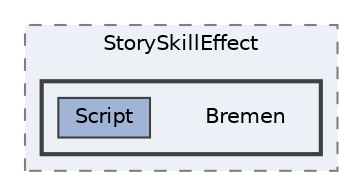 digraph "007_Effect/StorySkillEffect/Bremen"
{
 // LATEX_PDF_SIZE
  bgcolor="transparent";
  edge [fontname=Helvetica,fontsize=10,labelfontname=Helvetica,labelfontsize=10];
  node [fontname=Helvetica,fontsize=10,shape=box,height=0.2,width=0.4];
  compound=true
  subgraph clusterdir_818a772128ae43de7d64c4bfc46b8e80 {
    graph [ bgcolor="#edf0f7", pencolor="grey50", label="StorySkillEffect", fontname=Helvetica,fontsize=10 style="filled,dashed", URL="dir_818a772128ae43de7d64c4bfc46b8e80.html",tooltip=""]
  subgraph clusterdir_3e4142a04506589282214e0baf66d240 {
    graph [ bgcolor="#edf0f7", pencolor="grey25", label="", fontname=Helvetica,fontsize=10 style="filled,bold", URL="dir_3e4142a04506589282214e0baf66d240.html",tooltip=""]
    dir_3e4142a04506589282214e0baf66d240 [shape=plaintext, label="Bremen"];
  dir_e0e54fe08d8044e59f4949435a94d695 [label="Script", fillcolor="#a2b4d6", color="grey25", style="filled", URL="dir_e0e54fe08d8044e59f4949435a94d695.html",tooltip=""];
  }
  }
}
